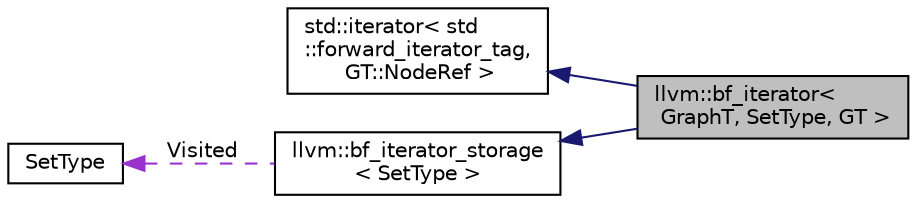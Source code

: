 digraph "llvm::bf_iterator&lt; GraphT, SetType, GT &gt;"
{
 // LATEX_PDF_SIZE
  bgcolor="transparent";
  edge [fontname="Helvetica",fontsize="10",labelfontname="Helvetica",labelfontsize="10"];
  node [fontname="Helvetica",fontsize="10",shape="box"];
  rankdir="LR";
  Node1 [label="llvm::bf_iterator\<\l GraphT, SetType, GT \>",height=0.2,width=0.4,color="black", fillcolor="grey75", style="filled", fontcolor="black",tooltip=" "];
  Node2 -> Node1 [dir="back",color="midnightblue",fontsize="10",style="solid",fontname="Helvetica"];
  Node2 [label="std::iterator\< std\l::forward_iterator_tag,\l GT::NodeRef \>",height=0.2,width=0.4,color="black",tooltip=" "];
  Node3 -> Node1 [dir="back",color="midnightblue",fontsize="10",style="solid",fontname="Helvetica"];
  Node3 [label="llvm::bf_iterator_storage\l\< SetType \>",height=0.2,width=0.4,color="black",URL="$classllvm_1_1bf__iterator__storage.html",tooltip=" "];
  Node4 -> Node3 [dir="back",color="darkorchid3",fontsize="10",style="dashed",label=" Visited" ,fontname="Helvetica"];
  Node4 [label="SetType",height=0.2,width=0.4,color="black",tooltip=" "];
}
